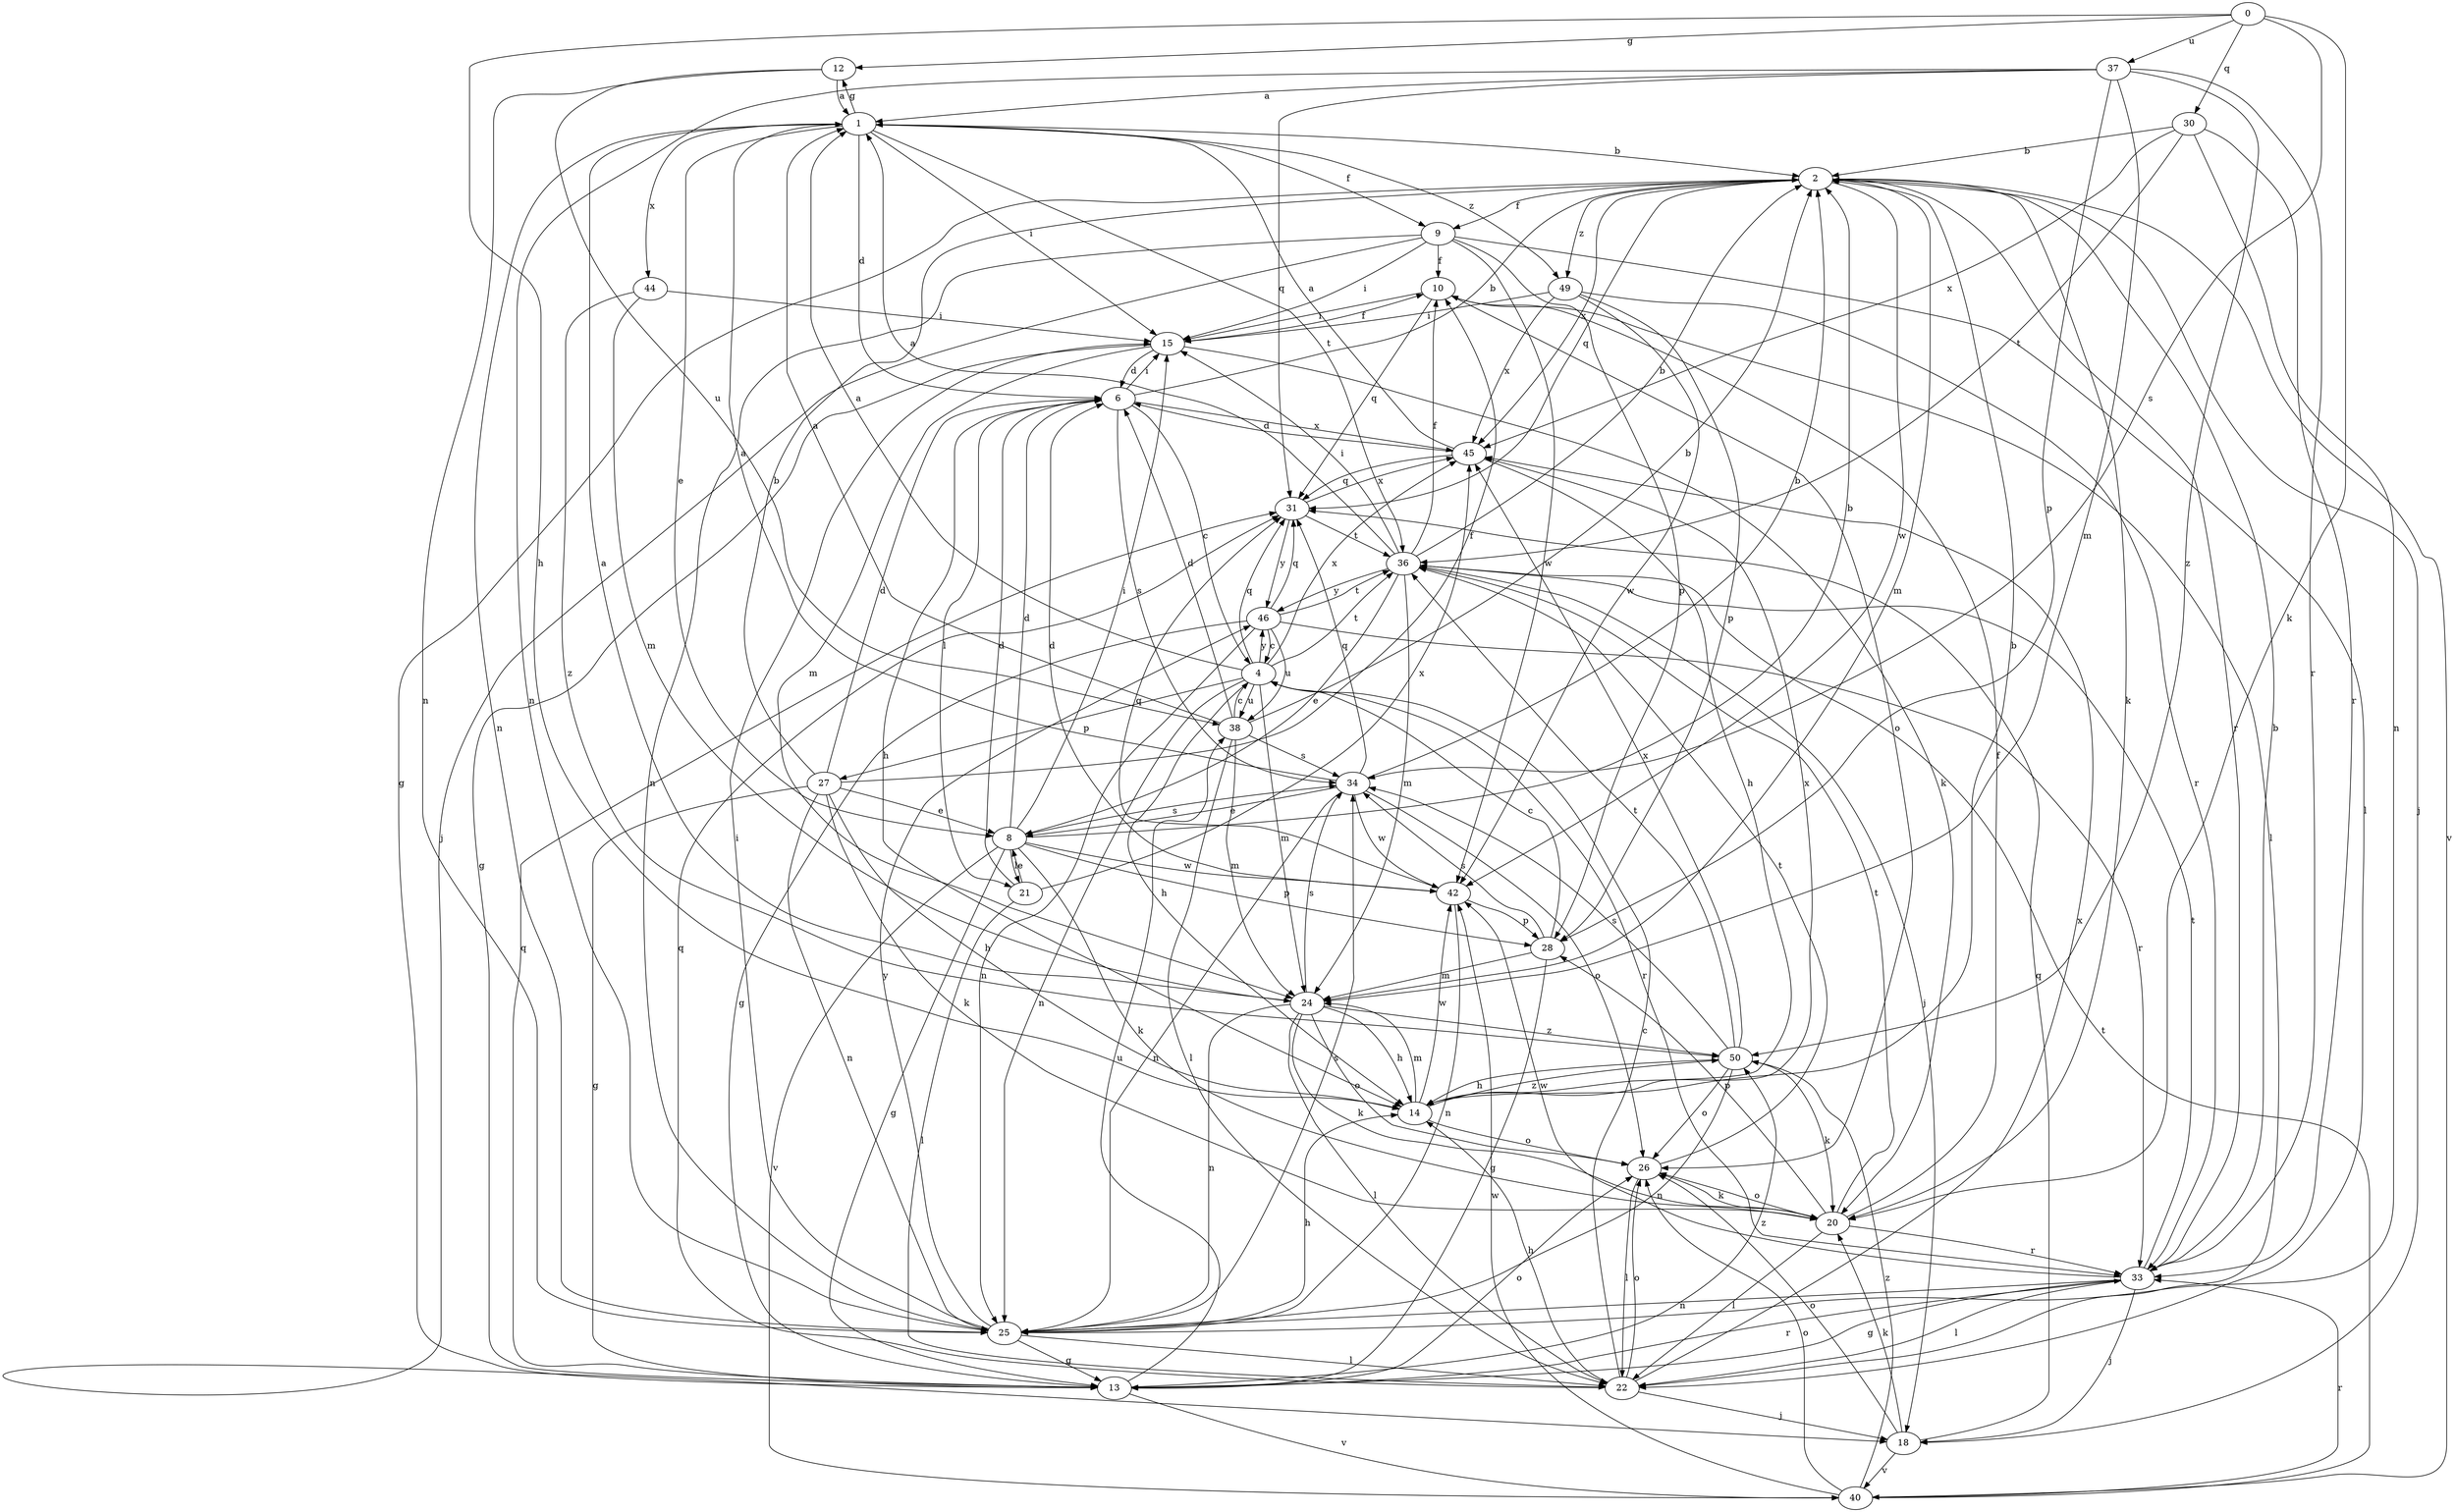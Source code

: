strict digraph  {
0;
1;
2;
4;
6;
8;
9;
10;
12;
13;
14;
15;
18;
20;
21;
22;
24;
25;
26;
27;
28;
30;
31;
33;
34;
36;
37;
38;
40;
42;
44;
45;
46;
49;
50;
0 -> 12  [label=g];
0 -> 14  [label=h];
0 -> 20  [label=k];
0 -> 30  [label=q];
0 -> 34  [label=s];
0 -> 37  [label=u];
1 -> 2  [label=b];
1 -> 6  [label=d];
1 -> 8  [label=e];
1 -> 9  [label=f];
1 -> 12  [label=g];
1 -> 15  [label=i];
1 -> 25  [label=n];
1 -> 36  [label=t];
1 -> 44  [label=x];
1 -> 49  [label=z];
2 -> 9  [label=f];
2 -> 13  [label=g];
2 -> 18  [label=j];
2 -> 20  [label=k];
2 -> 24  [label=m];
2 -> 31  [label=q];
2 -> 33  [label=r];
2 -> 40  [label=v];
2 -> 42  [label=w];
2 -> 45  [label=x];
2 -> 49  [label=z];
4 -> 1  [label=a];
4 -> 14  [label=h];
4 -> 24  [label=m];
4 -> 25  [label=n];
4 -> 27  [label=p];
4 -> 31  [label=q];
4 -> 33  [label=r];
4 -> 36  [label=t];
4 -> 38  [label=u];
4 -> 45  [label=x];
4 -> 46  [label=y];
6 -> 2  [label=b];
6 -> 4  [label=c];
6 -> 14  [label=h];
6 -> 15  [label=i];
6 -> 21  [label=l];
6 -> 34  [label=s];
6 -> 45  [label=x];
8 -> 2  [label=b];
8 -> 6  [label=d];
8 -> 13  [label=g];
8 -> 15  [label=i];
8 -> 20  [label=k];
8 -> 21  [label=l];
8 -> 28  [label=p];
8 -> 34  [label=s];
8 -> 40  [label=v];
8 -> 42  [label=w];
9 -> 10  [label=f];
9 -> 15  [label=i];
9 -> 18  [label=j];
9 -> 22  [label=l];
9 -> 25  [label=n];
9 -> 28  [label=p];
9 -> 42  [label=w];
10 -> 15  [label=i];
10 -> 22  [label=l];
10 -> 26  [label=o];
10 -> 31  [label=q];
12 -> 1  [label=a];
12 -> 25  [label=n];
12 -> 38  [label=u];
13 -> 26  [label=o];
13 -> 31  [label=q];
13 -> 33  [label=r];
13 -> 38  [label=u];
13 -> 40  [label=v];
13 -> 50  [label=z];
14 -> 2  [label=b];
14 -> 24  [label=m];
14 -> 26  [label=o];
14 -> 42  [label=w];
14 -> 45  [label=x];
14 -> 50  [label=z];
15 -> 6  [label=d];
15 -> 10  [label=f];
15 -> 13  [label=g];
15 -> 20  [label=k];
15 -> 24  [label=m];
18 -> 20  [label=k];
18 -> 26  [label=o];
18 -> 31  [label=q];
18 -> 40  [label=v];
20 -> 10  [label=f];
20 -> 22  [label=l];
20 -> 26  [label=o];
20 -> 28  [label=p];
20 -> 33  [label=r];
20 -> 36  [label=t];
21 -> 6  [label=d];
21 -> 8  [label=e];
21 -> 22  [label=l];
21 -> 45  [label=x];
22 -> 4  [label=c];
22 -> 14  [label=h];
22 -> 18  [label=j];
22 -> 26  [label=o];
22 -> 31  [label=q];
22 -> 45  [label=x];
24 -> 1  [label=a];
24 -> 14  [label=h];
24 -> 20  [label=k];
24 -> 22  [label=l];
24 -> 25  [label=n];
24 -> 26  [label=o];
24 -> 34  [label=s];
24 -> 50  [label=z];
25 -> 13  [label=g];
25 -> 14  [label=h];
25 -> 15  [label=i];
25 -> 22  [label=l];
25 -> 34  [label=s];
25 -> 46  [label=y];
26 -> 20  [label=k];
26 -> 22  [label=l];
26 -> 36  [label=t];
27 -> 2  [label=b];
27 -> 6  [label=d];
27 -> 8  [label=e];
27 -> 10  [label=f];
27 -> 13  [label=g];
27 -> 14  [label=h];
27 -> 20  [label=k];
27 -> 25  [label=n];
28 -> 4  [label=c];
28 -> 13  [label=g];
28 -> 24  [label=m];
28 -> 34  [label=s];
30 -> 2  [label=b];
30 -> 25  [label=n];
30 -> 33  [label=r];
30 -> 36  [label=t];
30 -> 45  [label=x];
31 -> 36  [label=t];
31 -> 45  [label=x];
31 -> 46  [label=y];
33 -> 2  [label=b];
33 -> 13  [label=g];
33 -> 18  [label=j];
33 -> 22  [label=l];
33 -> 25  [label=n];
33 -> 36  [label=t];
33 -> 42  [label=w];
34 -> 1  [label=a];
34 -> 2  [label=b];
34 -> 8  [label=e];
34 -> 25  [label=n];
34 -> 26  [label=o];
34 -> 31  [label=q];
34 -> 42  [label=w];
36 -> 1  [label=a];
36 -> 2  [label=b];
36 -> 8  [label=e];
36 -> 10  [label=f];
36 -> 15  [label=i];
36 -> 18  [label=j];
36 -> 24  [label=m];
36 -> 46  [label=y];
37 -> 1  [label=a];
37 -> 24  [label=m];
37 -> 25  [label=n];
37 -> 28  [label=p];
37 -> 31  [label=q];
37 -> 33  [label=r];
37 -> 50  [label=z];
38 -> 1  [label=a];
38 -> 2  [label=b];
38 -> 4  [label=c];
38 -> 6  [label=d];
38 -> 22  [label=l];
38 -> 24  [label=m];
38 -> 34  [label=s];
40 -> 26  [label=o];
40 -> 33  [label=r];
40 -> 36  [label=t];
40 -> 42  [label=w];
40 -> 50  [label=z];
42 -> 6  [label=d];
42 -> 25  [label=n];
42 -> 28  [label=p];
42 -> 31  [label=q];
44 -> 15  [label=i];
44 -> 24  [label=m];
44 -> 50  [label=z];
45 -> 1  [label=a];
45 -> 6  [label=d];
45 -> 14  [label=h];
45 -> 31  [label=q];
46 -> 4  [label=c];
46 -> 13  [label=g];
46 -> 25  [label=n];
46 -> 31  [label=q];
46 -> 33  [label=r];
46 -> 36  [label=t];
46 -> 38  [label=u];
49 -> 15  [label=i];
49 -> 28  [label=p];
49 -> 33  [label=r];
49 -> 42  [label=w];
49 -> 45  [label=x];
50 -> 14  [label=h];
50 -> 20  [label=k];
50 -> 25  [label=n];
50 -> 26  [label=o];
50 -> 34  [label=s];
50 -> 36  [label=t];
50 -> 45  [label=x];
}
